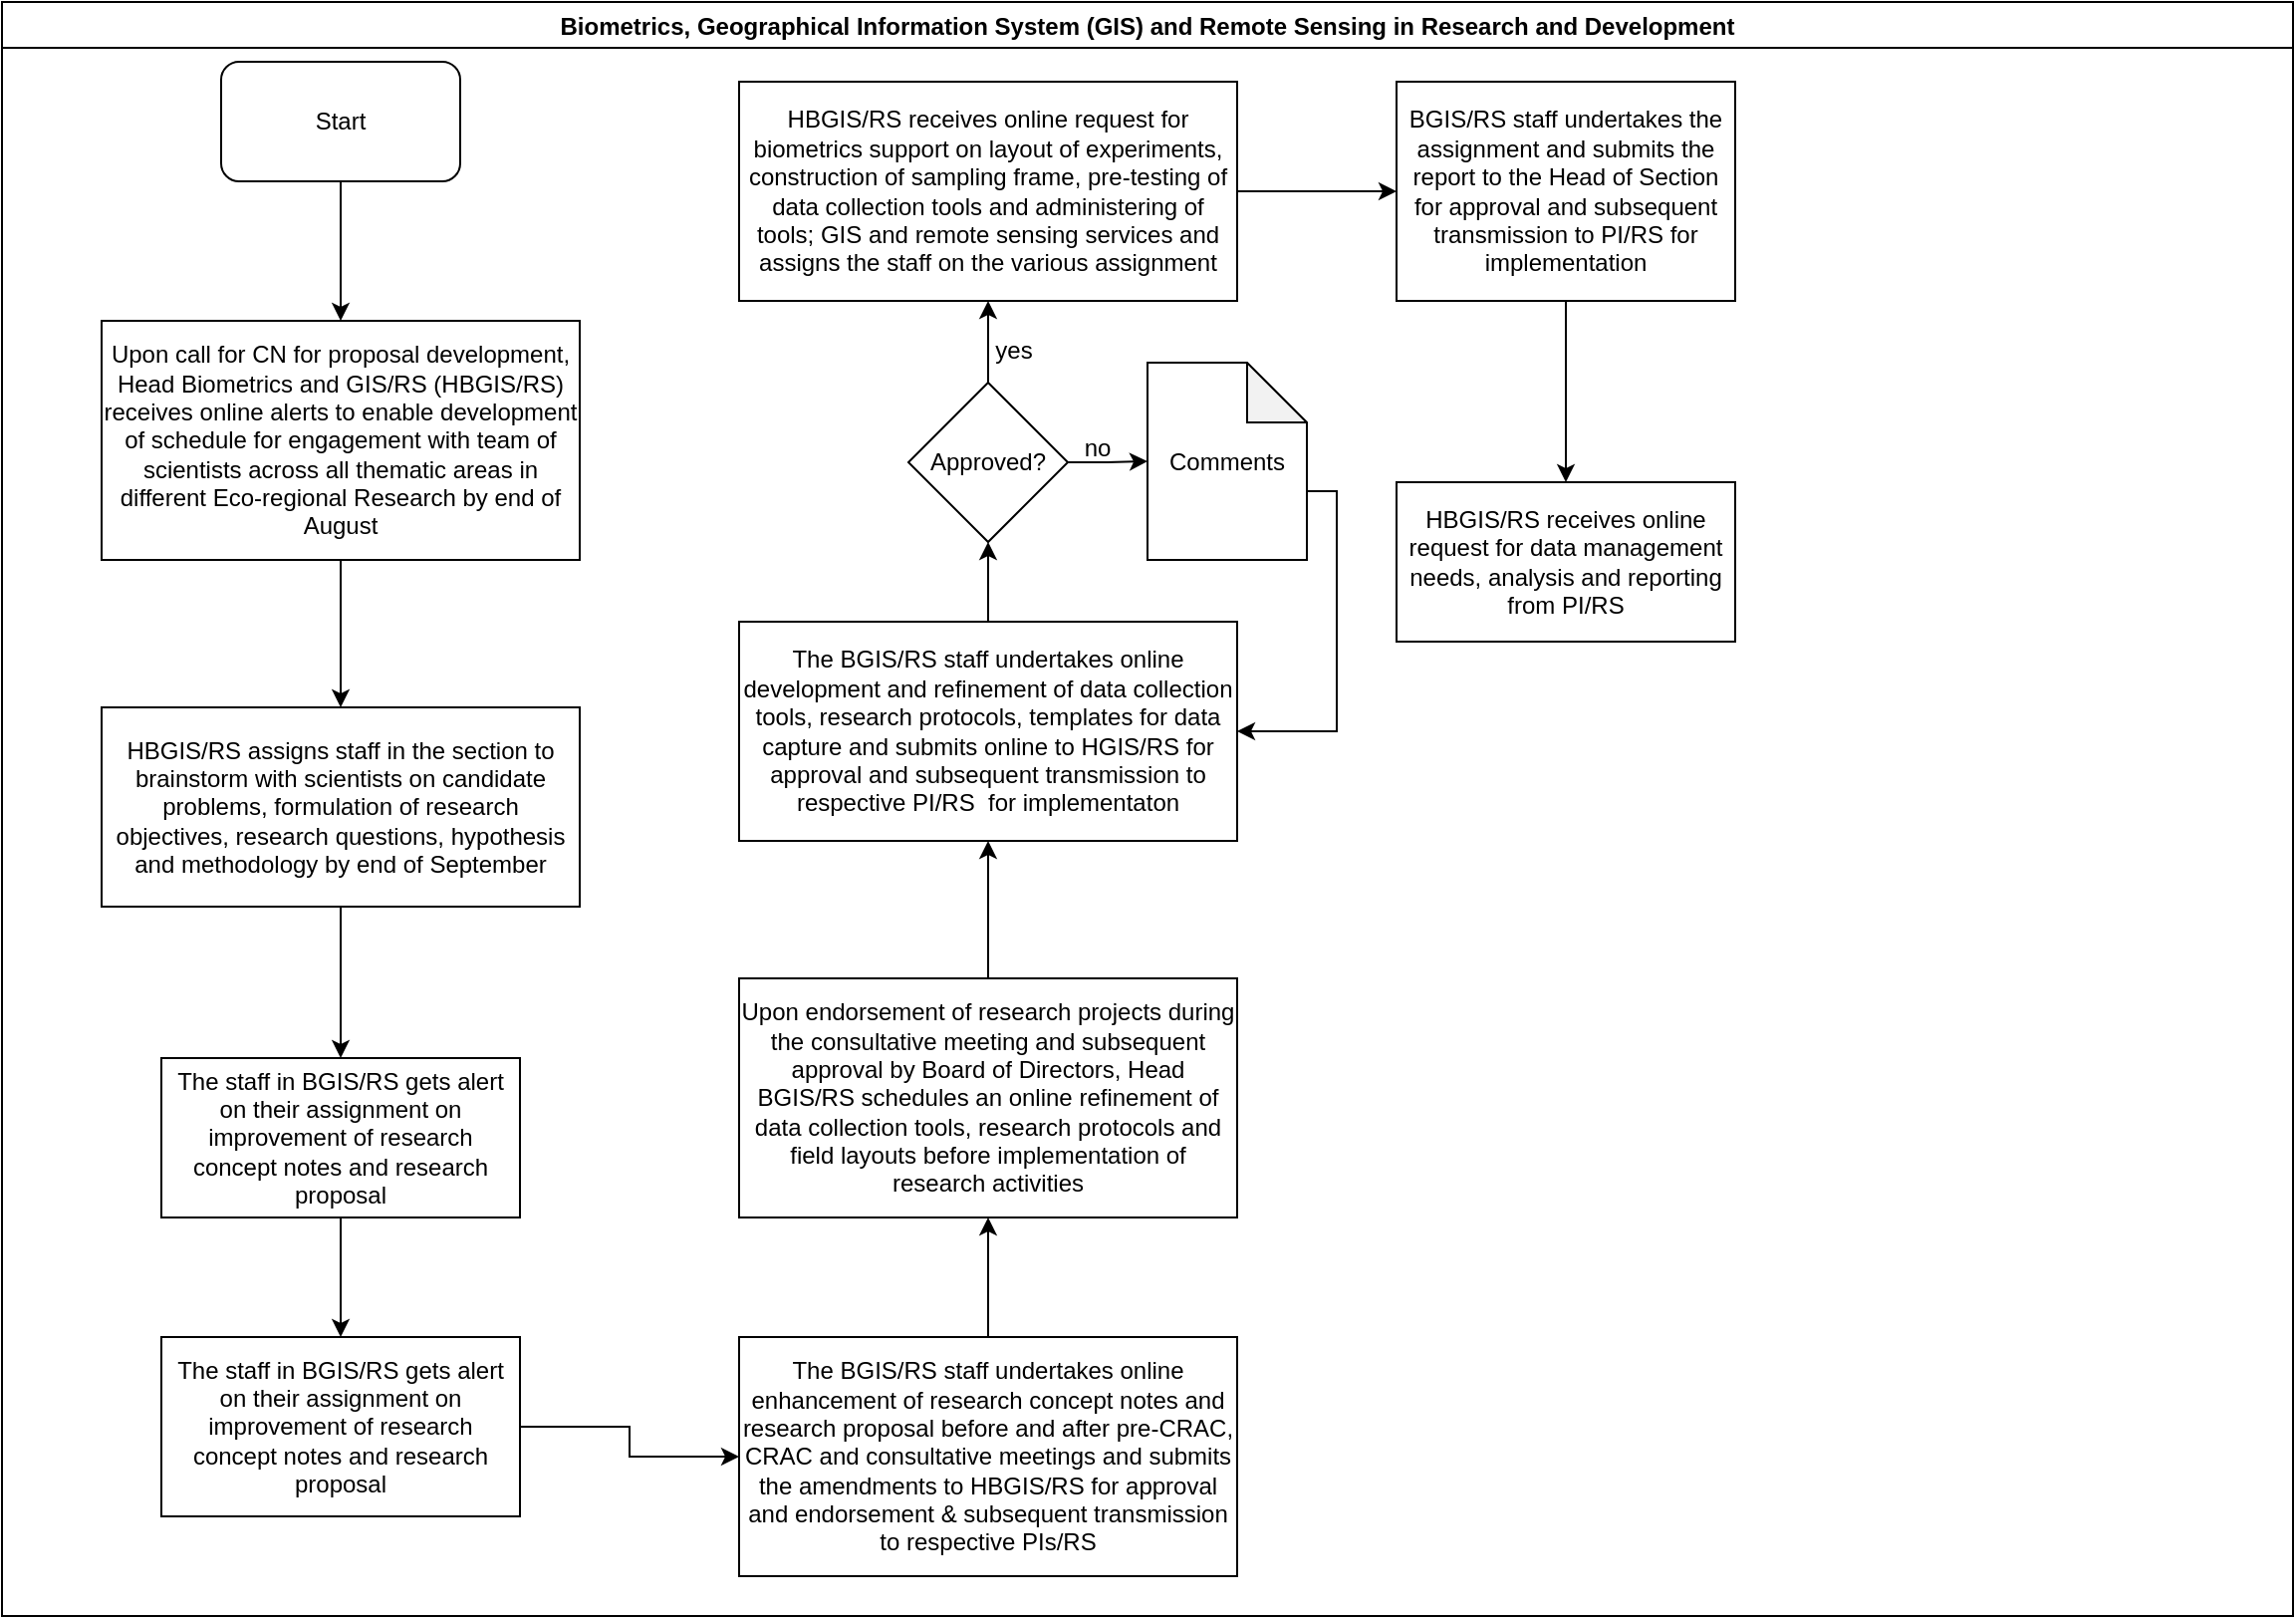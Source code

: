 <mxfile version="14.2.9" type="github">
  <diagram id="fuOGOzWeoMa8vZJxNKpX" name="Page-1">
    <mxGraphModel dx="1038" dy="519" grid="1" gridSize="10" guides="1" tooltips="1" connect="1" arrows="1" fold="1" page="1" pageScale="1" pageWidth="1169" pageHeight="827" math="0" shadow="0">
      <root>
        <mxCell id="0" />
        <mxCell id="1" parent="0" />
        <mxCell id="XHZeuVFJhN3NB_ccP10y-1" value="Biometrics, Geographical Information System (GIS) and Remote Sensing in Research and Development" style="swimlane;" parent="1" vertex="1">
          <mxGeometry x="10" y="9" width="1150" height="810" as="geometry" />
        </mxCell>
        <mxCell id="XHZeuVFJhN3NB_ccP10y-2" value="Start" style="rounded=1;whiteSpace=wrap;html=1;" parent="XHZeuVFJhN3NB_ccP10y-1" vertex="1">
          <mxGeometry x="110" y="30" width="120" height="60" as="geometry" />
        </mxCell>
        <mxCell id="XHZeuVFJhN3NB_ccP10y-5" value="Upon call for CN for proposal development, Head Biometrics and GIS/RS (HBGIS/RS) receives online alerts to enable development of schedule for engagement with team of scientists across all thematic areas in different Eco-regional Research by end of August" style="rounded=0;whiteSpace=wrap;html=1;" parent="XHZeuVFJhN3NB_ccP10y-1" vertex="1">
          <mxGeometry x="50" y="160" width="240" height="120" as="geometry" />
        </mxCell>
        <mxCell id="XHZeuVFJhN3NB_ccP10y-4" value="" style="edgeStyle=orthogonalEdgeStyle;rounded=0;orthogonalLoop=1;jettySize=auto;html=1;" parent="XHZeuVFJhN3NB_ccP10y-1" source="XHZeuVFJhN3NB_ccP10y-2" target="XHZeuVFJhN3NB_ccP10y-5" edge="1">
          <mxGeometry relative="1" as="geometry">
            <mxPoint x="170" y="190" as="targetPoint" />
          </mxGeometry>
        </mxCell>
        <mxCell id="XHZeuVFJhN3NB_ccP10y-12" value="The staff in BGIS/RS gets alert on their assignment on improvement of research concept notes and research proposal" style="whiteSpace=wrap;html=1;rounded=0;" parent="XHZeuVFJhN3NB_ccP10y-1" vertex="1">
          <mxGeometry x="80" y="670" width="180" height="90" as="geometry" />
        </mxCell>
        <mxCell id="XHZeuVFJhN3NB_ccP10y-6" value="HBGIS/RS assigns staff in the section to brainstorm with scientists on candidate problems, formulation of research objectives, research questions, hypothesis and methodology by end of September" style="rounded=0;whiteSpace=wrap;html=1;" parent="XHZeuVFJhN3NB_ccP10y-1" vertex="1">
          <mxGeometry x="50" y="354" width="240" height="100" as="geometry" />
        </mxCell>
        <mxCell id="XHZeuVFJhN3NB_ccP10y-7" value="" style="edgeStyle=orthogonalEdgeStyle;rounded=0;orthogonalLoop=1;jettySize=auto;html=1;" parent="XHZeuVFJhN3NB_ccP10y-1" source="XHZeuVFJhN3NB_ccP10y-5" target="XHZeuVFJhN3NB_ccP10y-6" edge="1">
          <mxGeometry relative="1" as="geometry" />
        </mxCell>
        <mxCell id="XHZeuVFJhN3NB_ccP10y-10" value="The staff in BGIS/RS gets alert on their assignment on improvement of research concept notes and research proposal" style="rounded=0;whiteSpace=wrap;html=1;" parent="XHZeuVFJhN3NB_ccP10y-1" vertex="1">
          <mxGeometry x="80" y="530" width="180" height="80" as="geometry" />
        </mxCell>
        <mxCell id="XHZeuVFJhN3NB_ccP10y-11" value="" style="edgeStyle=orthogonalEdgeStyle;rounded=0;orthogonalLoop=1;jettySize=auto;html=1;" parent="XHZeuVFJhN3NB_ccP10y-1" source="XHZeuVFJhN3NB_ccP10y-6" target="XHZeuVFJhN3NB_ccP10y-10" edge="1">
          <mxGeometry relative="1" as="geometry" />
        </mxCell>
        <mxCell id="XHZeuVFJhN3NB_ccP10y-13" value="" style="edgeStyle=orthogonalEdgeStyle;rounded=0;orthogonalLoop=1;jettySize=auto;html=1;" parent="XHZeuVFJhN3NB_ccP10y-1" source="XHZeuVFJhN3NB_ccP10y-10" target="XHZeuVFJhN3NB_ccP10y-12" edge="1">
          <mxGeometry relative="1" as="geometry" />
        </mxCell>
        <mxCell id="XHZeuVFJhN3NB_ccP10y-14" value="The BGIS/RS staff undertakes online enhancement of research concept notes and research proposal before and after pre-CRAC, CRAC and consultative meetings and submits the amendments to HBGIS/RS for approval and endorsement &amp;amp; subsequent transmission to respective PIs/RS" style="whiteSpace=wrap;html=1;rounded=0;" parent="XHZeuVFJhN3NB_ccP10y-1" vertex="1">
          <mxGeometry x="370" y="670" width="250" height="120" as="geometry" />
        </mxCell>
        <mxCell id="XHZeuVFJhN3NB_ccP10y-15" value="" style="edgeStyle=orthogonalEdgeStyle;rounded=0;orthogonalLoop=1;jettySize=auto;html=1;" parent="XHZeuVFJhN3NB_ccP10y-1" source="XHZeuVFJhN3NB_ccP10y-12" target="XHZeuVFJhN3NB_ccP10y-14" edge="1">
          <mxGeometry relative="1" as="geometry" />
        </mxCell>
        <mxCell id="XHZeuVFJhN3NB_ccP10y-16" value="Upon endorsement of research projects during the consultative meeting and subsequent approval by Board of Directors, Head BGIS/RS schedules an online refinement of data collection tools, research protocols and field layouts before implementation of research activities" style="whiteSpace=wrap;html=1;rounded=0;" parent="XHZeuVFJhN3NB_ccP10y-1" vertex="1">
          <mxGeometry x="370" y="490" width="250" height="120" as="geometry" />
        </mxCell>
        <mxCell id="XHZeuVFJhN3NB_ccP10y-17" value="" style="edgeStyle=orthogonalEdgeStyle;rounded=0;orthogonalLoop=1;jettySize=auto;html=1;" parent="XHZeuVFJhN3NB_ccP10y-1" source="XHZeuVFJhN3NB_ccP10y-14" target="XHZeuVFJhN3NB_ccP10y-16" edge="1">
          <mxGeometry relative="1" as="geometry" />
        </mxCell>
        <mxCell id="XHZeuVFJhN3NB_ccP10y-20" value="HBGIS/RS receives online request for biometrics support on layout of experiments, construction of sampling frame, pre-testing of data collection tools and administering of tools; GIS and remote sensing services and assigns the staff on the various assignment" style="whiteSpace=wrap;html=1;rounded=0;" parent="XHZeuVFJhN3NB_ccP10y-1" vertex="1">
          <mxGeometry x="370" y="40" width="250" height="110" as="geometry" />
        </mxCell>
        <mxCell id="XHZeuVFJhN3NB_ccP10y-22" value="BGIS/RS staff undertakes the assignment and submits the report to the Head of Section for approval and subsequent transmission to PI/RS for implementation" style="whiteSpace=wrap;html=1;rounded=0;" parent="XHZeuVFJhN3NB_ccP10y-1" vertex="1">
          <mxGeometry x="700" y="40" width="170" height="110" as="geometry" />
        </mxCell>
        <mxCell id="XHZeuVFJhN3NB_ccP10y-23" value="" style="edgeStyle=orthogonalEdgeStyle;rounded=0;orthogonalLoop=1;jettySize=auto;html=1;" parent="XHZeuVFJhN3NB_ccP10y-1" source="XHZeuVFJhN3NB_ccP10y-20" target="XHZeuVFJhN3NB_ccP10y-22" edge="1">
          <mxGeometry relative="1" as="geometry" />
        </mxCell>
        <mxCell id="vXpb-M9bucNvmn0f4WJD-1" value="Approved?" style="rhombus;whiteSpace=wrap;html=1;rounded=0;" vertex="1" parent="XHZeuVFJhN3NB_ccP10y-1">
          <mxGeometry x="455" y="191" width="80" height="80" as="geometry" />
        </mxCell>
        <mxCell id="vXpb-M9bucNvmn0f4WJD-4" value="" style="edgeStyle=orthogonalEdgeStyle;rounded=0;orthogonalLoop=1;jettySize=auto;html=1;entryX=0.5;entryY=1;entryDx=0;entryDy=0;" edge="1" parent="XHZeuVFJhN3NB_ccP10y-1" source="vXpb-M9bucNvmn0f4WJD-1" target="XHZeuVFJhN3NB_ccP10y-20">
          <mxGeometry relative="1" as="geometry">
            <mxPoint x="495" y="80" as="targetPoint" />
          </mxGeometry>
        </mxCell>
        <mxCell id="XHZeuVFJhN3NB_ccP10y-18" value="The BGIS/RS staff undertakes online development and refinement of data collection tools, research protocols, templates for data capture and submits online to HGIS/RS for approval and subsequent transmission to respective PI/RS&amp;nbsp; for implementaton" style="whiteSpace=wrap;html=1;rounded=0;" parent="XHZeuVFJhN3NB_ccP10y-1" vertex="1">
          <mxGeometry x="370" y="311" width="250" height="110" as="geometry" />
        </mxCell>
        <mxCell id="XHZeuVFJhN3NB_ccP10y-19" value="" style="edgeStyle=orthogonalEdgeStyle;rounded=0;orthogonalLoop=1;jettySize=auto;html=1;" parent="XHZeuVFJhN3NB_ccP10y-1" source="XHZeuVFJhN3NB_ccP10y-16" target="XHZeuVFJhN3NB_ccP10y-18" edge="1">
          <mxGeometry relative="1" as="geometry" />
        </mxCell>
        <mxCell id="vXpb-M9bucNvmn0f4WJD-2" value="" style="edgeStyle=orthogonalEdgeStyle;rounded=0;orthogonalLoop=1;jettySize=auto;html=1;" edge="1" parent="XHZeuVFJhN3NB_ccP10y-1" source="XHZeuVFJhN3NB_ccP10y-18" target="vXpb-M9bucNvmn0f4WJD-1">
          <mxGeometry relative="1" as="geometry" />
        </mxCell>
        <mxCell id="vXpb-M9bucNvmn0f4WJD-5" value="Comments" style="shape=note;whiteSpace=wrap;html=1;backgroundOutline=1;darkOpacity=0.05;rounded=0;" vertex="1" parent="XHZeuVFJhN3NB_ccP10y-1">
          <mxGeometry x="575" y="181" width="80" height="99" as="geometry" />
        </mxCell>
        <mxCell id="vXpb-M9bucNvmn0f4WJD-6" value="" style="edgeStyle=orthogonalEdgeStyle;rounded=0;orthogonalLoop=1;jettySize=auto;html=1;" edge="1" parent="XHZeuVFJhN3NB_ccP10y-1" source="vXpb-M9bucNvmn0f4WJD-1" target="vXpb-M9bucNvmn0f4WJD-5">
          <mxGeometry relative="1" as="geometry" />
        </mxCell>
        <mxCell id="vXpb-M9bucNvmn0f4WJD-8" value="" style="edgeStyle=orthogonalEdgeStyle;rounded=0;orthogonalLoop=1;jettySize=auto;html=1;entryX=1;entryY=0.5;entryDx=0;entryDy=0;exitX=0;exitY=0;exitDx=80;exitDy=64.5;exitPerimeter=0;" edge="1" parent="XHZeuVFJhN3NB_ccP10y-1" source="vXpb-M9bucNvmn0f4WJD-5" target="XHZeuVFJhN3NB_ccP10y-18">
          <mxGeometry relative="1" as="geometry">
            <mxPoint x="615" y="379.5" as="targetPoint" />
            <Array as="points">
              <mxPoint x="670" y="246" />
              <mxPoint x="670" y="366" />
            </Array>
          </mxGeometry>
        </mxCell>
        <mxCell id="vXpb-M9bucNvmn0f4WJD-9" value="no" style="text;html=1;strokeColor=none;fillColor=none;align=center;verticalAlign=middle;whiteSpace=wrap;rounded=0;" vertex="1" parent="XHZeuVFJhN3NB_ccP10y-1">
          <mxGeometry x="530" y="214" width="40" height="20" as="geometry" />
        </mxCell>
        <mxCell id="vXpb-M9bucNvmn0f4WJD-10" value="yes" style="text;html=1;strokeColor=none;fillColor=none;align=center;verticalAlign=middle;whiteSpace=wrap;rounded=0;" vertex="1" parent="XHZeuVFJhN3NB_ccP10y-1">
          <mxGeometry x="488" y="165" width="40" height="20" as="geometry" />
        </mxCell>
        <mxCell id="XHZeuVFJhN3NB_ccP10y-24" value="HBGIS/RS receives online request for data management needs, analysis and reporting from PI/RS" style="whiteSpace=wrap;html=1;rounded=0;" parent="XHZeuVFJhN3NB_ccP10y-1" vertex="1">
          <mxGeometry x="700" y="241" width="170" height="80" as="geometry" />
        </mxCell>
        <mxCell id="XHZeuVFJhN3NB_ccP10y-25" value="" style="edgeStyle=orthogonalEdgeStyle;rounded=0;orthogonalLoop=1;jettySize=auto;html=1;" parent="XHZeuVFJhN3NB_ccP10y-1" source="XHZeuVFJhN3NB_ccP10y-22" target="XHZeuVFJhN3NB_ccP10y-24" edge="1">
          <mxGeometry relative="1" as="geometry" />
        </mxCell>
      </root>
    </mxGraphModel>
  </diagram>
</mxfile>
